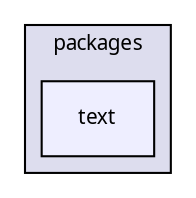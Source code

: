 digraph "packages/string/packages/text/" {
  compound=true
  node [ fontsize="10", fontname="FreeSans.ttf"];
  edge [ labelfontsize="10", labelfontname="FreeSans.ttf"];
  subgraph clusterdir_0725d84b27bc33cbaf089ab4473b2b1b {
    graph [ bgcolor="#ddddee", pencolor="black", label="packages" fontname="FreeSans.ttf", fontsize="10", URL="dir_0725d84b27bc33cbaf089ab4473b2b1b.html"]
  dir_8bac35a1ff96669e8c34ffa35e607d64 [shape=box, label="text", style="filled", fillcolor="#eeeeff", pencolor="black", URL="dir_8bac35a1ff96669e8c34ffa35e607d64.html"];
  }
}
